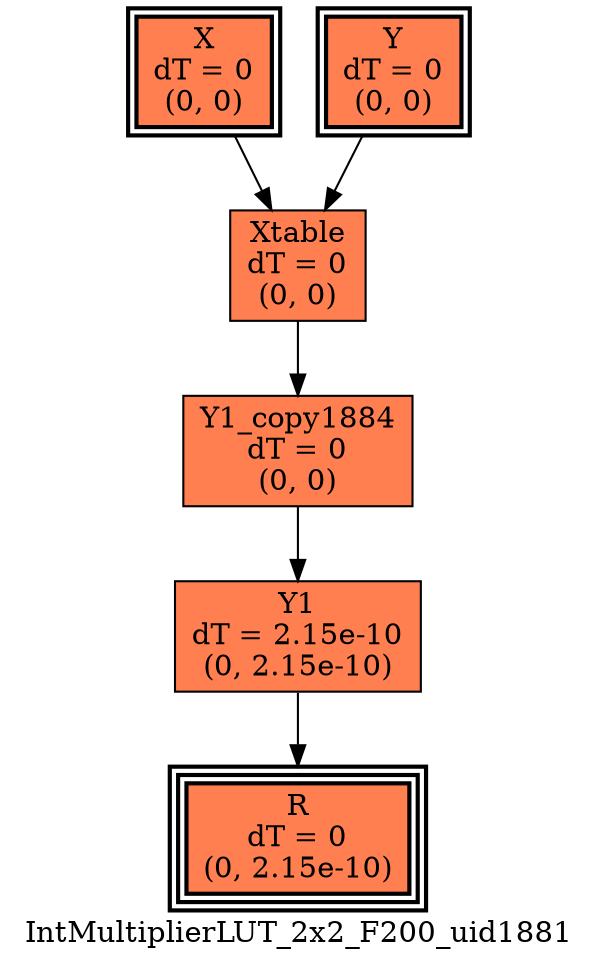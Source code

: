 digraph IntMultiplierLUT_2x2_F200_uid1881
{
	//graph drawing options
	label=IntMultiplierLUT_2x2_F200_uid1881;
	labelloc=bottom;
	labeljust=right;
	ratio=auto;
	nodesep=0.25;
	ranksep=0.5;

	//input/output signals of operator IntMultiplierLUT_2x2_F200_uid1881
	X__IntMultiplierLUT_2x2_F200_uid1881 [ label="X\ndT = 0\n(0, 0)", shape=box, color=black, style="bold, filled", fillcolor=coral, peripheries=2 ];
	Y__IntMultiplierLUT_2x2_F200_uid1881 [ label="Y\ndT = 0\n(0, 0)", shape=box, color=black, style="bold, filled", fillcolor=coral, peripheries=2 ];
	R__IntMultiplierLUT_2x2_F200_uid1881 [ label="R\ndT = 0\n(0, 2.15e-10)", shape=box, color=black, style="bold, filled", fillcolor=coral, peripheries=3 ];
	{rank=same X__IntMultiplierLUT_2x2_F200_uid1881, Y__IntMultiplierLUT_2x2_F200_uid1881};
	{rank=same R__IntMultiplierLUT_2x2_F200_uid1881};
	//internal signals of operator IntMultiplierLUT_2x2_F200_uid1881
	Xtable__IntMultiplierLUT_2x2_F200_uid1881 [ label="Xtable\ndT = 0\n(0, 0)", shape=box, color=black, style=filled, fillcolor=coral, peripheries=1 ];
	Y1__IntMultiplierLUT_2x2_F200_uid1881 [ label="Y1\ndT = 2.15e-10\n(0, 2.15e-10)", shape=box, color=black, style=filled, fillcolor=coral, peripheries=1 ];
	Y1_copy1884__IntMultiplierLUT_2x2_F200_uid1881 [ label="Y1_copy1884\ndT = 0\n(0, 0)", shape=box, color=black, style=filled, fillcolor=coral, peripheries=1 ];

	//subcomponents of operator IntMultiplierLUT_2x2_F200_uid1881

	//input and internal signal connections of operator IntMultiplierLUT_2x2_F200_uid1881
	X__IntMultiplierLUT_2x2_F200_uid1881 -> Xtable__IntMultiplierLUT_2x2_F200_uid1881 [ arrowhead=normal, arrowsize=1.0, arrowtail=normal, color=black, dir=forward  ];
	Y__IntMultiplierLUT_2x2_F200_uid1881 -> Xtable__IntMultiplierLUT_2x2_F200_uid1881 [ arrowhead=normal, arrowsize=1.0, arrowtail=normal, color=black, dir=forward  ];
	Xtable__IntMultiplierLUT_2x2_F200_uid1881 -> Y1_copy1884__IntMultiplierLUT_2x2_F200_uid1881 [ arrowhead=normal, arrowsize=1.0, arrowtail=normal, color=black, dir=forward  ];
	Y1__IntMultiplierLUT_2x2_F200_uid1881 -> R__IntMultiplierLUT_2x2_F200_uid1881 [ arrowhead=normal, arrowsize=1.0, arrowtail=normal, color=black, dir=forward  ];
	Y1_copy1884__IntMultiplierLUT_2x2_F200_uid1881 -> Y1__IntMultiplierLUT_2x2_F200_uid1881 [ arrowhead=normal, arrowsize=1.0, arrowtail=normal, color=black, dir=forward  ];
}

